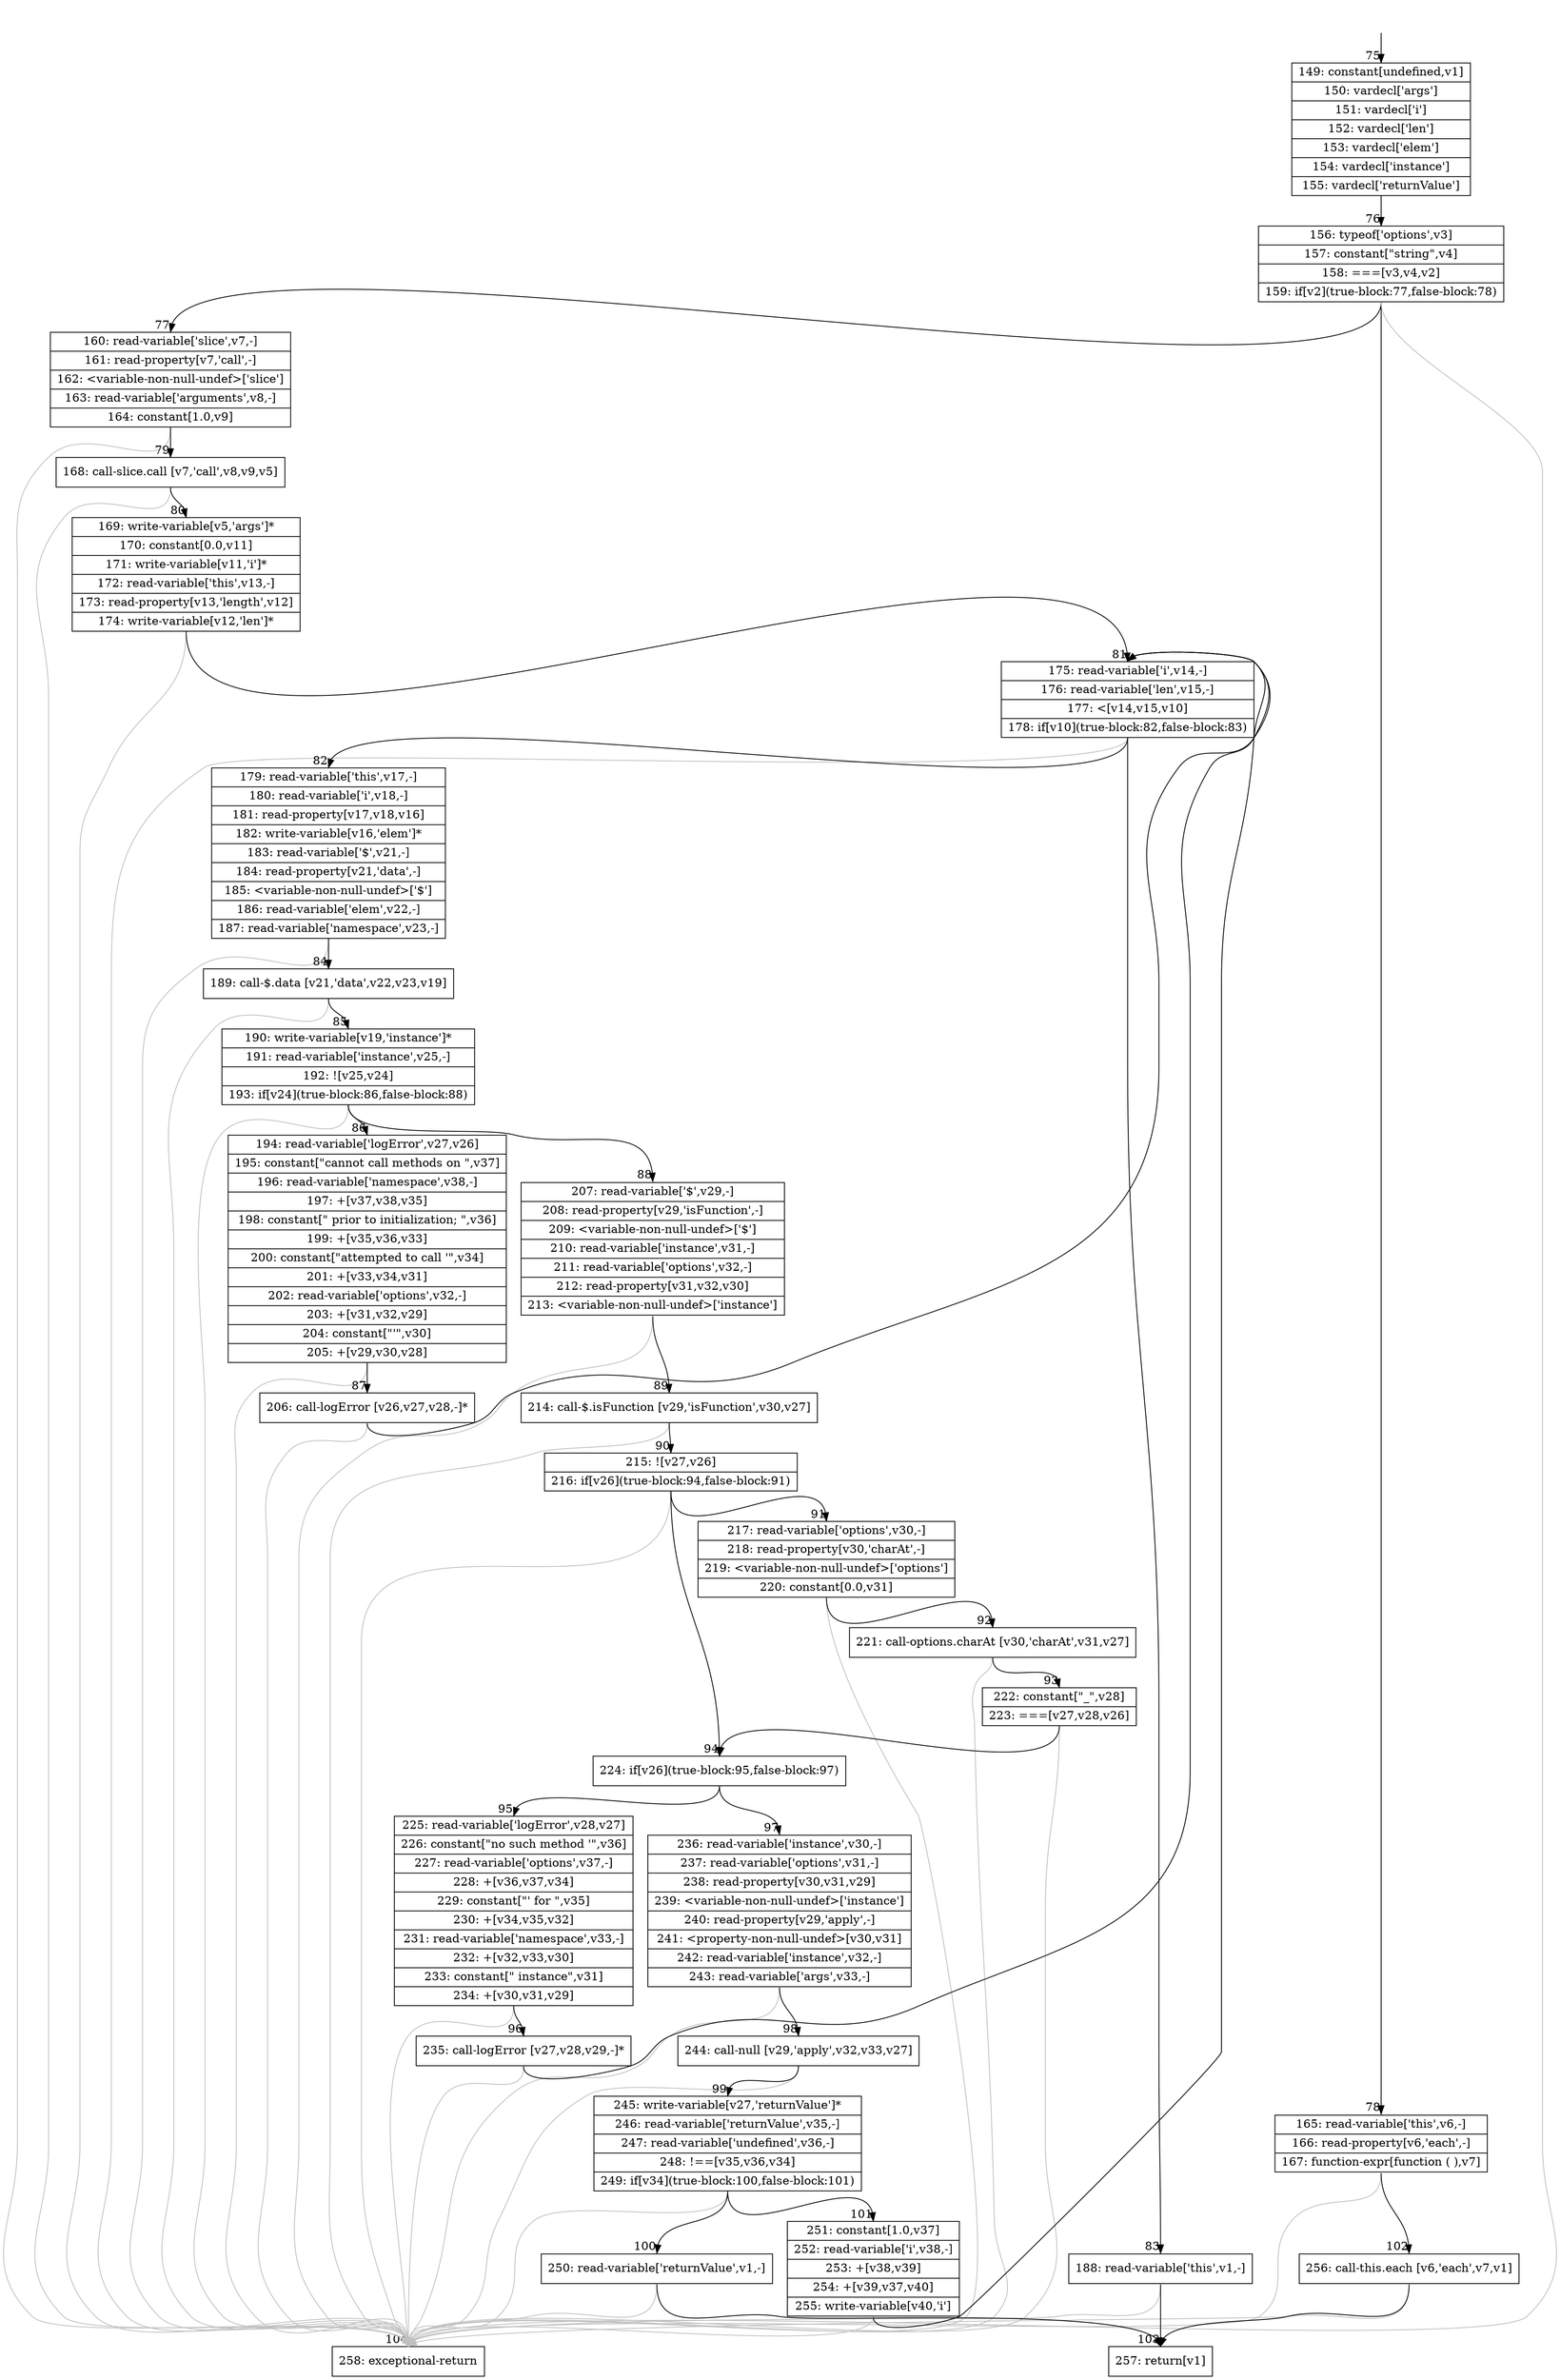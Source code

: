 digraph {
rankdir="TD"
BB_entry8[shape=none,label=""];
BB_entry8 -> BB75 [tailport=s, headport=n, headlabel="    75"]
BB75 [shape=record label="{149: constant[undefined,v1]|150: vardecl['args']|151: vardecl['i']|152: vardecl['len']|153: vardecl['elem']|154: vardecl['instance']|155: vardecl['returnValue']}" ] 
BB75 -> BB76 [tailport=s, headport=n, headlabel="      76"]
BB76 [shape=record label="{156: typeof['options',v3]|157: constant[\"string\",v4]|158: ===[v3,v4,v2]|159: if[v2](true-block:77,false-block:78)}" ] 
BB76 -> BB77 [tailport=s, headport=n, headlabel="      77"]
BB76 -> BB78 [tailport=s, headport=n, headlabel="      78"]
BB76 -> BB104 [tailport=s, headport=n, color=gray, headlabel="      104"]
BB77 [shape=record label="{160: read-variable['slice',v7,-]|161: read-property[v7,'call',-]|162: \<variable-non-null-undef\>['slice']|163: read-variable['arguments',v8,-]|164: constant[1.0,v9]}" ] 
BB77 -> BB79 [tailport=s, headport=n, headlabel="      79"]
BB77 -> BB104 [tailport=s, headport=n, color=gray]
BB78 [shape=record label="{165: read-variable['this',v6,-]|166: read-property[v6,'each',-]|167: function-expr[function ( ),v7]}" ] 
BB78 -> BB102 [tailport=s, headport=n, headlabel="      102"]
BB78 -> BB104 [tailport=s, headport=n, color=gray]
BB79 [shape=record label="{168: call-slice.call [v7,'call',v8,v9,v5]}" ] 
BB79 -> BB80 [tailport=s, headport=n, headlabel="      80"]
BB79 -> BB104 [tailport=s, headport=n, color=gray]
BB80 [shape=record label="{169: write-variable[v5,'args']*|170: constant[0.0,v11]|171: write-variable[v11,'i']*|172: read-variable['this',v13,-]|173: read-property[v13,'length',v12]|174: write-variable[v12,'len']*}" ] 
BB80 -> BB81 [tailport=s, headport=n, headlabel="      81"]
BB80 -> BB104 [tailport=s, headport=n, color=gray]
BB81 [shape=record label="{175: read-variable['i',v14,-]|176: read-variable['len',v15,-]|177: \<[v14,v15,v10]|178: if[v10](true-block:82,false-block:83)}" ] 
BB81 -> BB82 [tailport=s, headport=n, headlabel="      82"]
BB81 -> BB83 [tailport=s, headport=n, headlabel="      83"]
BB81 -> BB104 [tailport=s, headport=n, color=gray]
BB82 [shape=record label="{179: read-variable['this',v17,-]|180: read-variable['i',v18,-]|181: read-property[v17,v18,v16]|182: write-variable[v16,'elem']*|183: read-variable['$',v21,-]|184: read-property[v21,'data',-]|185: \<variable-non-null-undef\>['$']|186: read-variable['elem',v22,-]|187: read-variable['namespace',v23,-]}" ] 
BB82 -> BB84 [tailport=s, headport=n, headlabel="      84"]
BB82 -> BB104 [tailport=s, headport=n, color=gray]
BB83 [shape=record label="{188: read-variable['this',v1,-]}" ] 
BB83 -> BB103 [tailport=s, headport=n, headlabel="      103"]
BB83 -> BB104 [tailport=s, headport=n, color=gray]
BB84 [shape=record label="{189: call-$.data [v21,'data',v22,v23,v19]}" ] 
BB84 -> BB85 [tailport=s, headport=n, headlabel="      85"]
BB84 -> BB104 [tailport=s, headport=n, color=gray]
BB85 [shape=record label="{190: write-variable[v19,'instance']*|191: read-variable['instance',v25,-]|192: ![v25,v24]|193: if[v24](true-block:86,false-block:88)}" ] 
BB85 -> BB86 [tailport=s, headport=n, headlabel="      86"]
BB85 -> BB88 [tailport=s, headport=n, headlabel="      88"]
BB85 -> BB104 [tailport=s, headport=n, color=gray]
BB86 [shape=record label="{194: read-variable['logError',v27,v26]|195: constant[\"cannot call methods on \",v37]|196: read-variable['namespace',v38,-]|197: +[v37,v38,v35]|198: constant[\" prior to initialization; \",v36]|199: +[v35,v36,v33]|200: constant[\"attempted to call '\",v34]|201: +[v33,v34,v31]|202: read-variable['options',v32,-]|203: +[v31,v32,v29]|204: constant[\"'\",v30]|205: +[v29,v30,v28]}" ] 
BB86 -> BB87 [tailport=s, headport=n, headlabel="      87"]
BB86 -> BB104 [tailport=s, headport=n, color=gray]
BB87 [shape=record label="{206: call-logError [v26,v27,v28,-]*}" ] 
BB87 -> BB81 [tailport=s, headport=n]
BB87 -> BB104 [tailport=s, headport=n, color=gray]
BB88 [shape=record label="{207: read-variable['$',v29,-]|208: read-property[v29,'isFunction',-]|209: \<variable-non-null-undef\>['$']|210: read-variable['instance',v31,-]|211: read-variable['options',v32,-]|212: read-property[v31,v32,v30]|213: \<variable-non-null-undef\>['instance']}" ] 
BB88 -> BB89 [tailport=s, headport=n, headlabel="      89"]
BB88 -> BB104 [tailport=s, headport=n, color=gray]
BB89 [shape=record label="{214: call-$.isFunction [v29,'isFunction',v30,v27]}" ] 
BB89 -> BB90 [tailport=s, headport=n, headlabel="      90"]
BB89 -> BB104 [tailport=s, headport=n, color=gray]
BB90 [shape=record label="{215: ![v27,v26]|216: if[v26](true-block:94,false-block:91)}" ] 
BB90 -> BB94 [tailport=s, headport=n, headlabel="      94"]
BB90 -> BB91 [tailport=s, headport=n, headlabel="      91"]
BB90 -> BB104 [tailport=s, headport=n, color=gray]
BB91 [shape=record label="{217: read-variable['options',v30,-]|218: read-property[v30,'charAt',-]|219: \<variable-non-null-undef\>['options']|220: constant[0.0,v31]}" ] 
BB91 -> BB92 [tailport=s, headport=n, headlabel="      92"]
BB91 -> BB104 [tailport=s, headport=n, color=gray]
BB92 [shape=record label="{221: call-options.charAt [v30,'charAt',v31,v27]}" ] 
BB92 -> BB93 [tailport=s, headport=n, headlabel="      93"]
BB92 -> BB104 [tailport=s, headport=n, color=gray]
BB93 [shape=record label="{222: constant[\"_\",v28]|223: ===[v27,v28,v26]}" ] 
BB93 -> BB94 [tailport=s, headport=n]
BB93 -> BB104 [tailport=s, headport=n, color=gray]
BB94 [shape=record label="{224: if[v26](true-block:95,false-block:97)}" ] 
BB94 -> BB95 [tailport=s, headport=n, headlabel="      95"]
BB94 -> BB97 [tailport=s, headport=n, headlabel="      97"]
BB95 [shape=record label="{225: read-variable['logError',v28,v27]|226: constant[\"no such method '\",v36]|227: read-variable['options',v37,-]|228: +[v36,v37,v34]|229: constant[\"' for \",v35]|230: +[v34,v35,v32]|231: read-variable['namespace',v33,-]|232: +[v32,v33,v30]|233: constant[\" instance\",v31]|234: +[v30,v31,v29]}" ] 
BB95 -> BB96 [tailport=s, headport=n, headlabel="      96"]
BB95 -> BB104 [tailport=s, headport=n, color=gray]
BB96 [shape=record label="{235: call-logError [v27,v28,v29,-]*}" ] 
BB96 -> BB81 [tailport=s, headport=n]
BB96 -> BB104 [tailport=s, headport=n, color=gray]
BB97 [shape=record label="{236: read-variable['instance',v30,-]|237: read-variable['options',v31,-]|238: read-property[v30,v31,v29]|239: \<variable-non-null-undef\>['instance']|240: read-property[v29,'apply',-]|241: \<property-non-null-undef\>[v30,v31]|242: read-variable['instance',v32,-]|243: read-variable['args',v33,-]}" ] 
BB97 -> BB98 [tailport=s, headport=n, headlabel="      98"]
BB97 -> BB104 [tailport=s, headport=n, color=gray]
BB98 [shape=record label="{244: call-null [v29,'apply',v32,v33,v27]}" ] 
BB98 -> BB99 [tailport=s, headport=n, headlabel="      99"]
BB98 -> BB104 [tailport=s, headport=n, color=gray]
BB99 [shape=record label="{245: write-variable[v27,'returnValue']*|246: read-variable['returnValue',v35,-]|247: read-variable['undefined',v36,-]|248: !==[v35,v36,v34]|249: if[v34](true-block:100,false-block:101)}" ] 
BB99 -> BB100 [tailport=s, headport=n, headlabel="      100"]
BB99 -> BB101 [tailport=s, headport=n, headlabel="      101"]
BB99 -> BB104 [tailport=s, headport=n, color=gray]
BB100 [shape=record label="{250: read-variable['returnValue',v1,-]}" ] 
BB100 -> BB103 [tailport=s, headport=n]
BB100 -> BB104 [tailport=s, headport=n, color=gray]
BB101 [shape=record label="{251: constant[1.0,v37]|252: read-variable['i',v38,-]|253: +[v38,v39]|254: +[v39,v37,v40]|255: write-variable[v40,'i']}" ] 
BB101 -> BB81 [tailport=s, headport=n]
BB101 -> BB104 [tailport=s, headport=n, color=gray]
BB102 [shape=record label="{256: call-this.each [v6,'each',v7,v1]}" ] 
BB102 -> BB103 [tailport=s, headport=n]
BB102 -> BB104 [tailport=s, headport=n, color=gray]
BB103 [shape=record label="{257: return[v1]}" ] 
BB104 [shape=record label="{258: exceptional-return}" ] 
//#$~ 113
}
